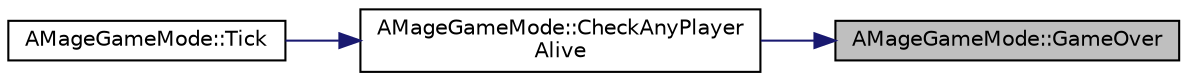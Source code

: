 digraph "AMageGameMode::GameOver"
{
 // LATEX_PDF_SIZE
  edge [fontname="Helvetica",fontsize="10",labelfontname="Helvetica",labelfontsize="10"];
  node [fontname="Helvetica",fontsize="10",shape=record];
  rankdir="RL";
  Node1 [label="AMageGameMode::GameOver",height=0.2,width=0.4,color="black", fillcolor="grey75", style="filled", fontcolor="black",tooltip=" "];
  Node1 -> Node2 [dir="back",color="midnightblue",fontsize="10",style="solid",fontname="Helvetica"];
  Node2 [label="AMageGameMode::CheckAnyPlayer\lAlive",height=0.2,width=0.4,color="black", fillcolor="white", style="filled",URL="$class_a_mage_game_mode.html#ae4478874fc4e06ed5bf12c13d2e43577",tooltip=" "];
  Node2 -> Node3 [dir="back",color="midnightblue",fontsize="10",style="solid",fontname="Helvetica"];
  Node3 [label="AMageGameMode::Tick",height=0.2,width=0.4,color="black", fillcolor="white", style="filled",URL="$class_a_mage_game_mode.html#a2329884f5eaac307313bd91f44477c3c",tooltip=" "];
}
